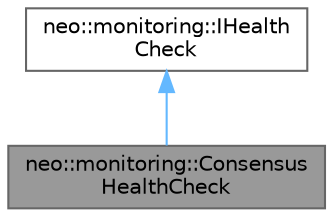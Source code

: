 digraph "neo::monitoring::ConsensusHealthCheck"
{
 // LATEX_PDF_SIZE
  bgcolor="transparent";
  edge [fontname=Helvetica,fontsize=10,labelfontname=Helvetica,labelfontsize=10];
  node [fontname=Helvetica,fontsize=10,shape=box,height=0.2,width=0.4];
  Node1 [id="Node000001",label="neo::monitoring::Consensus\lHealthCheck",height=0.2,width=0.4,color="gray40", fillcolor="grey60", style="filled", fontcolor="black",tooltip="Consensus health check."];
  Node2 -> Node1 [id="edge1_Node000001_Node000002",dir="back",color="steelblue1",style="solid",tooltip=" "];
  Node2 [id="Node000002",label="neo::monitoring::IHealth\lCheck",height=0.2,width=0.4,color="gray40", fillcolor="white", style="filled",URL="$classneo_1_1monitoring_1_1_i_health_check.html",tooltip="Health check interface."];
}
